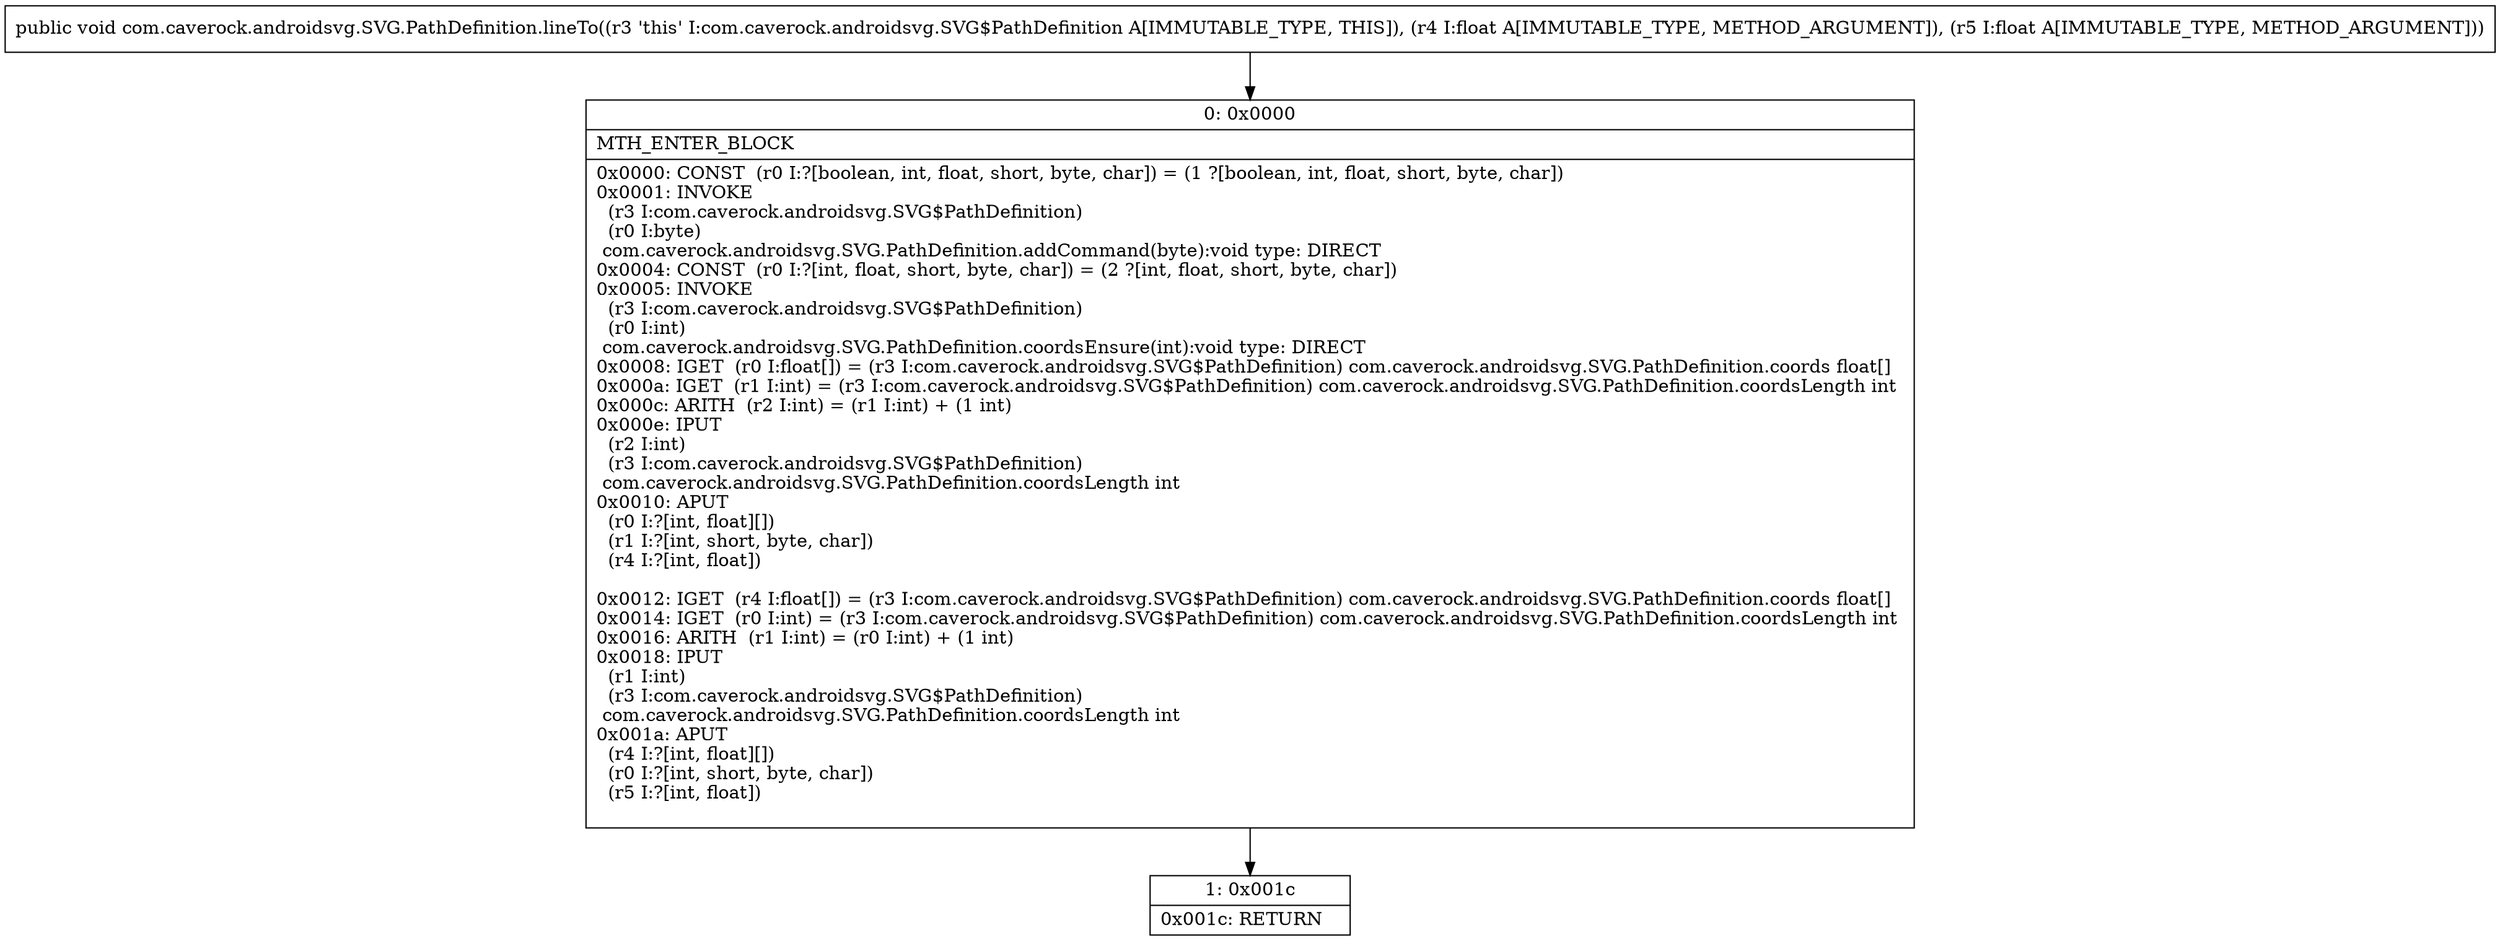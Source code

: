 digraph "CFG forcom.caverock.androidsvg.SVG.PathDefinition.lineTo(FF)V" {
Node_0 [shape=record,label="{0\:\ 0x0000|MTH_ENTER_BLOCK\l|0x0000: CONST  (r0 I:?[boolean, int, float, short, byte, char]) = (1 ?[boolean, int, float, short, byte, char]) \l0x0001: INVOKE  \l  (r3 I:com.caverock.androidsvg.SVG$PathDefinition)\l  (r0 I:byte)\l com.caverock.androidsvg.SVG.PathDefinition.addCommand(byte):void type: DIRECT \l0x0004: CONST  (r0 I:?[int, float, short, byte, char]) = (2 ?[int, float, short, byte, char]) \l0x0005: INVOKE  \l  (r3 I:com.caverock.androidsvg.SVG$PathDefinition)\l  (r0 I:int)\l com.caverock.androidsvg.SVG.PathDefinition.coordsEnsure(int):void type: DIRECT \l0x0008: IGET  (r0 I:float[]) = (r3 I:com.caverock.androidsvg.SVG$PathDefinition) com.caverock.androidsvg.SVG.PathDefinition.coords float[] \l0x000a: IGET  (r1 I:int) = (r3 I:com.caverock.androidsvg.SVG$PathDefinition) com.caverock.androidsvg.SVG.PathDefinition.coordsLength int \l0x000c: ARITH  (r2 I:int) = (r1 I:int) + (1 int) \l0x000e: IPUT  \l  (r2 I:int)\l  (r3 I:com.caverock.androidsvg.SVG$PathDefinition)\l com.caverock.androidsvg.SVG.PathDefinition.coordsLength int \l0x0010: APUT  \l  (r0 I:?[int, float][])\l  (r1 I:?[int, short, byte, char])\l  (r4 I:?[int, float])\l \l0x0012: IGET  (r4 I:float[]) = (r3 I:com.caverock.androidsvg.SVG$PathDefinition) com.caverock.androidsvg.SVG.PathDefinition.coords float[] \l0x0014: IGET  (r0 I:int) = (r3 I:com.caverock.androidsvg.SVG$PathDefinition) com.caverock.androidsvg.SVG.PathDefinition.coordsLength int \l0x0016: ARITH  (r1 I:int) = (r0 I:int) + (1 int) \l0x0018: IPUT  \l  (r1 I:int)\l  (r3 I:com.caverock.androidsvg.SVG$PathDefinition)\l com.caverock.androidsvg.SVG.PathDefinition.coordsLength int \l0x001a: APUT  \l  (r4 I:?[int, float][])\l  (r0 I:?[int, short, byte, char])\l  (r5 I:?[int, float])\l \l}"];
Node_1 [shape=record,label="{1\:\ 0x001c|0x001c: RETURN   \l}"];
MethodNode[shape=record,label="{public void com.caverock.androidsvg.SVG.PathDefinition.lineTo((r3 'this' I:com.caverock.androidsvg.SVG$PathDefinition A[IMMUTABLE_TYPE, THIS]), (r4 I:float A[IMMUTABLE_TYPE, METHOD_ARGUMENT]), (r5 I:float A[IMMUTABLE_TYPE, METHOD_ARGUMENT])) }"];
MethodNode -> Node_0;
Node_0 -> Node_1;
}

